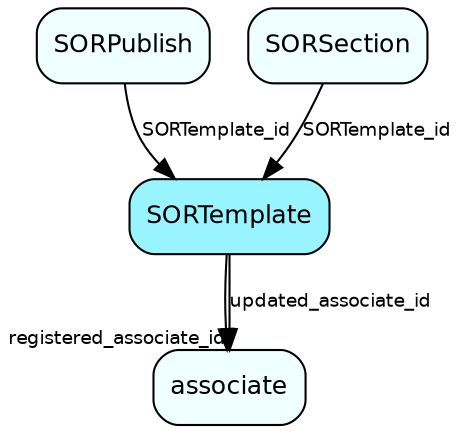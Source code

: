 digraph SORTemplate  {
node [shape = box style="rounded, filled" fontname = "Helvetica" fontsize = "12" ]
edge [fontname = "Helvetica" fontsize = "9"]

SORTemplate[fillcolor = "cadetblue1"]
associate[fillcolor = "azure1"]
SORPublish[fillcolor = "azure1"]
SORSection[fillcolor = "azure1"]
SORTemplate -> associate [headlabel = "registered_associate_id"]
SORTemplate -> associate [label = "updated_associate_id"]
SORPublish -> SORTemplate [label = "SORTemplate_id"]
SORSection -> SORTemplate [label = "SORTemplate_id"]
}
